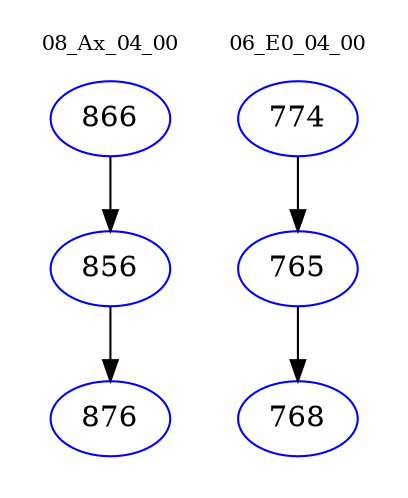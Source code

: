 digraph{
subgraph cluster_0 {
color = white
label = "08_Ax_04_00";
fontsize=10;
T0_866 [label="866", color="blue"]
T0_866 -> T0_856 [color="black"]
T0_856 [label="856", color="blue"]
T0_856 -> T0_876 [color="black"]
T0_876 [label="876", color="blue"]
}
subgraph cluster_1 {
color = white
label = "06_E0_04_00";
fontsize=10;
T1_774 [label="774", color="blue"]
T1_774 -> T1_765 [color="black"]
T1_765 [label="765", color="blue"]
T1_765 -> T1_768 [color="black"]
T1_768 [label="768", color="blue"]
}
}
